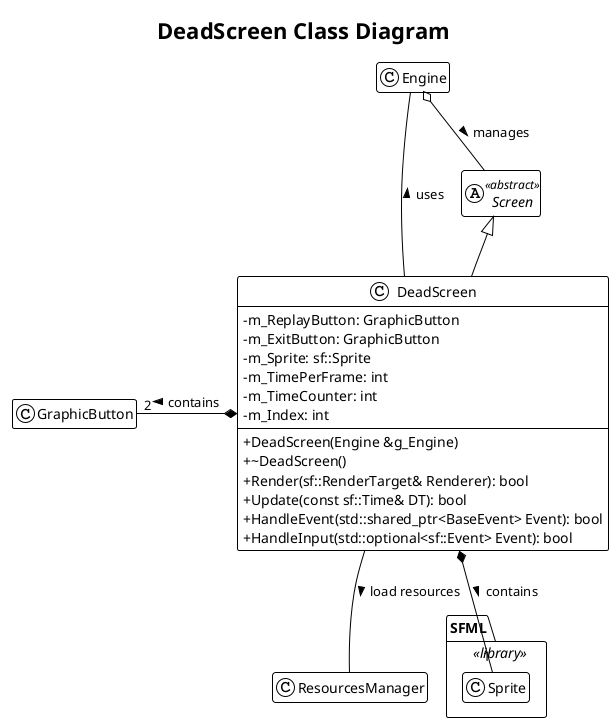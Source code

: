 @startuml
!theme plain
title DeadScreen Class Diagram

' Settings for better readability
skinparam classAttributeIconSize 0
hide empty members

' --- Core & Parent Classes ---
class Engine
abstract class Screen <<abstract>>
' --- SFML Library Classes ---
package SFML <<library>> {
    class Sprite
}

' --- Game Specific Classes ---
class GraphicButton


' --- The DeadScreen Class ---
class DeadScreen {
    - m_ReplayButton: GraphicButton
    - m_ExitButton: GraphicButton
    - m_Sprite: sf::Sprite
    - m_TimePerFrame: int
    - m_TimeCounter: int
    - m_Index: int
    --
    + DeadScreen(Engine &g_Engine)
    + ~DeadScreen()
    + Render(sf::RenderTarget& Renderer): bool
    + Update(const sf::Time& DT): bool
    + HandleEvent(std::shared_ptr<BaseEvent> Event): bool
    + HandleInput(std::optional<sf::Event> Event): bool
}

' --- RELATIONSHIPS ---

' ==> Inheritance (Is-A relationship)
' DeadScreen is a specific type of Screen.
Screen <|-- DeadScreen

' ==> Composition (Owns-A relationship)
' A DeadScreen is composed of these parts. Their lifetime is tied to the DeadScreen.
DeadScreen *-left- "2" GraphicButton : contains >
DeadScreen *-- "1" SFML.Sprite : contains >
DeadScreen -- ResourcesManager : load resources >
DeadScreen -u- Engine : uses >
' ==> Aggregation (Has-A relationship)
' The Engine manages the Screen, and the Screen holds a reference back to the Engine.
Engine o-d- Screen : manages >
@enduml